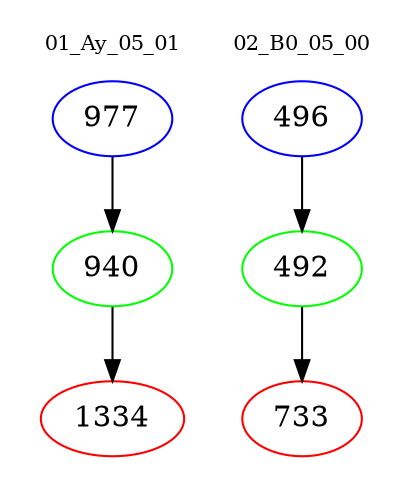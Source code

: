 digraph{
subgraph cluster_0 {
color = white
label = "01_Ay_05_01";
fontsize=10;
T0_977 [label="977", color="blue"]
T0_977 -> T0_940 [color="black"]
T0_940 [label="940", color="green"]
T0_940 -> T0_1334 [color="black"]
T0_1334 [label="1334", color="red"]
}
subgraph cluster_1 {
color = white
label = "02_B0_05_00";
fontsize=10;
T1_496 [label="496", color="blue"]
T1_496 -> T1_492 [color="black"]
T1_492 [label="492", color="green"]
T1_492 -> T1_733 [color="black"]
T1_733 [label="733", color="red"]
}
}
